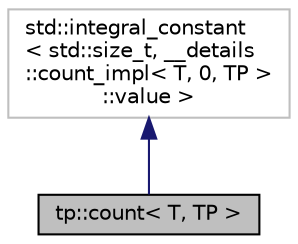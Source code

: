 digraph "tp::count&lt; T, TP &gt;"
{
 // LATEX_PDF_SIZE
  edge [fontname="Helvetica",fontsize="10",labelfontname="Helvetica",labelfontsize="10"];
  node [fontname="Helvetica",fontsize="10",shape=record];
  Node1 [label="tp::count\< T, TP \>",height=0.2,width=0.4,color="black", fillcolor="grey75", style="filled", fontcolor="black",tooltip="Returns the number of elements with the specific type."];
  Node2 -> Node1 [dir="back",color="midnightblue",fontsize="10",style="solid",fontname="Helvetica"];
  Node2 [label="std::integral_constant\l\< std::size_t, __details\l::count_impl\< T, 0, TP \>\l::value \>",height=0.2,width=0.4,color="grey75", fillcolor="white", style="filled",tooltip=" "];
}
